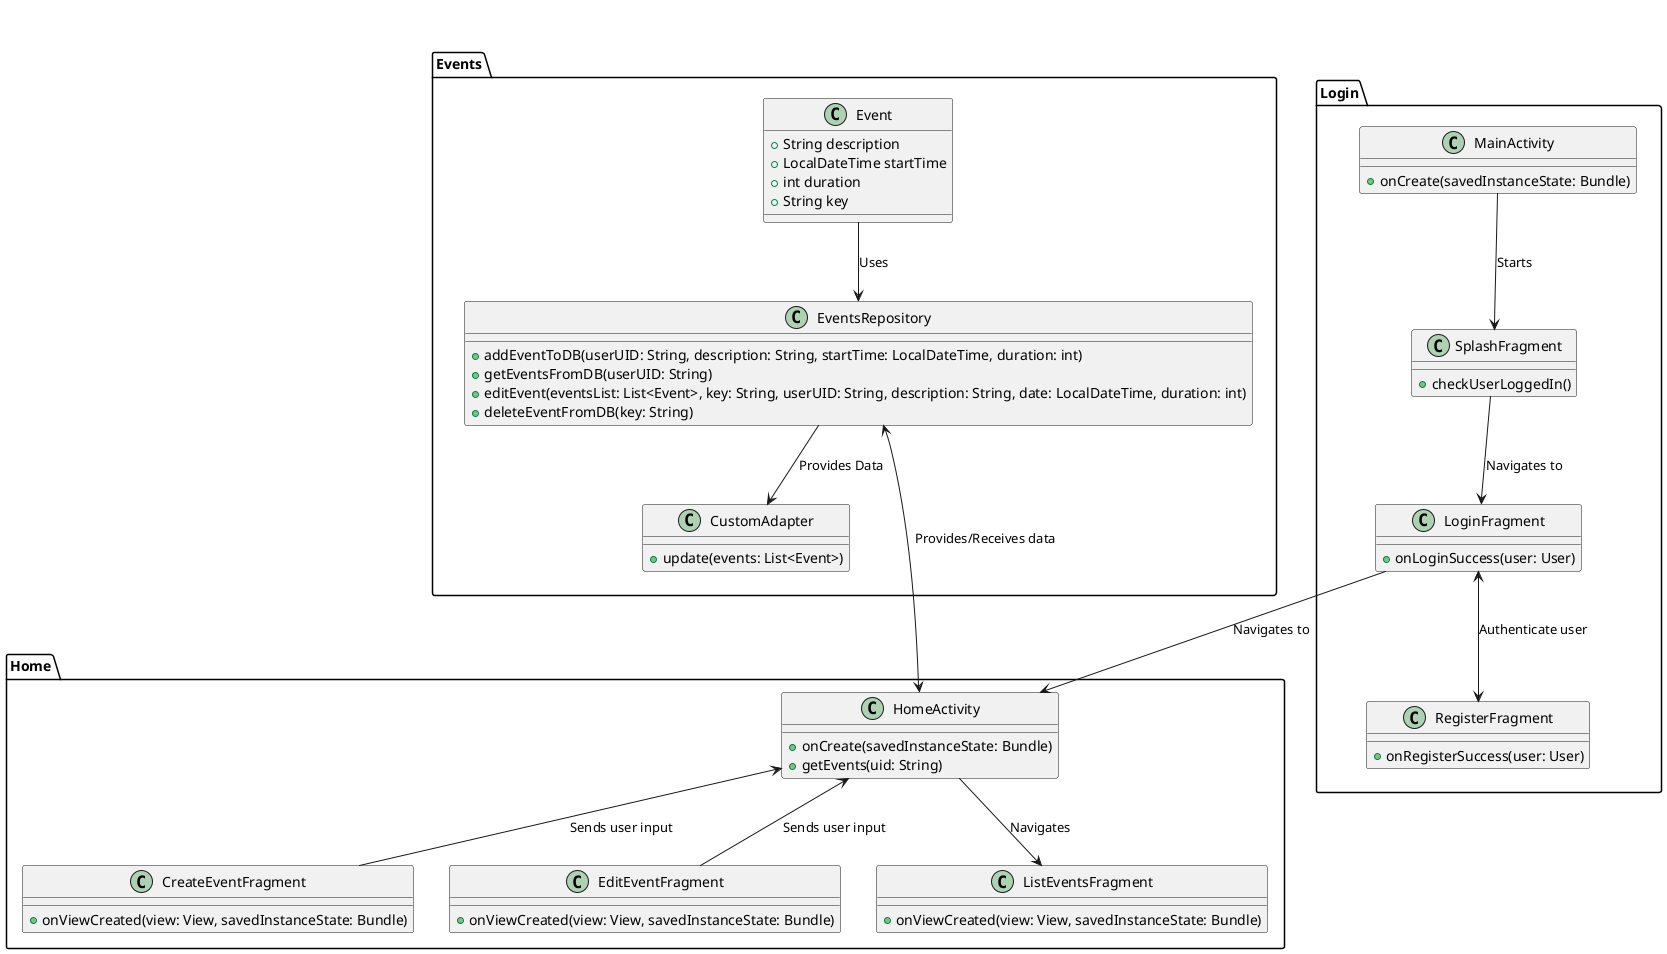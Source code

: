 @startuml

package "Events" {
    class Event {
        + String description
        + LocalDateTime startTime
        + int duration
        + String key
    }

    class EventsRepository {
        + addEventToDB(userUID: String, description: String, startTime: LocalDateTime, duration: int)
        + getEventsFromDB(userUID: String)
        + editEvent(eventsList: List<Event>, key: String, userUID: String, description: String, date: LocalDateTime, duration: int)
        + deleteEventFromDB(key: String)
    }

    class CustomAdapter {
        + update(events: List<Event>)
    }
}

package "Home" {
    class CreateEventFragment {
        + onViewCreated(view: View, savedInstanceState: Bundle)
    }

    class EditEventFragment {
        + onViewCreated(view: View, savedInstanceState: Bundle)
    }

    class ListEventsFragment {
        + onViewCreated(view: View, savedInstanceState: Bundle)
    }

    class HomeActivity {
        + onCreate(savedInstanceState: Bundle)
        + getEvents(uid: String)
    }

}

package "Login" {
    class LoginFragment {
        + onLoginSuccess(user: User)
    }

    class RegisterFragment {
        + onRegisterSuccess(user: User)
    }

    class SplashFragment {
        + checkUserLoggedIn()
    }

    class MainActivity {
        + onCreate(savedInstanceState: Bundle)
    }
}

Events -[hidden]> Login
Event --> EventsRepository : Uses
EventsRepository --> CustomAdapter : Provides Data
EventsRepository <--> HomeActivity : Provides/Receives data
HomeActivity <-- CreateEventFragment : Sends user input
HomeActivity <-- EditEventFragment : Sends user input
HomeActivity --> ListEventsFragment : Navigates
MainActivity --> SplashFragment : Starts
SplashFragment --> LoginFragment : Navigates to
LoginFragment --> HomeActivity : Navigates to
LoginFragment <--> RegisterFragment : Authenticate user

@enduml
